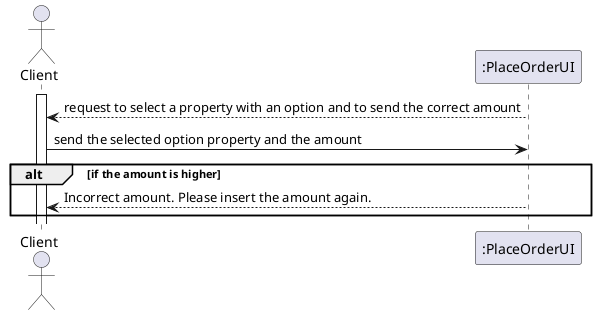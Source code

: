 @startuml

actor "Client" as CLT
participant ":PlaceOrderUI" as UI

activate CLT
CLT <-- UI : request to select a property with an option and to send the correct amount
        deactivate UI

    CLT -> UI : send the selected option property and the amount


    alt if the amount is higher

            CLT <-- UI : Incorrect amount. Please insert the amount again.

            end

@enduml